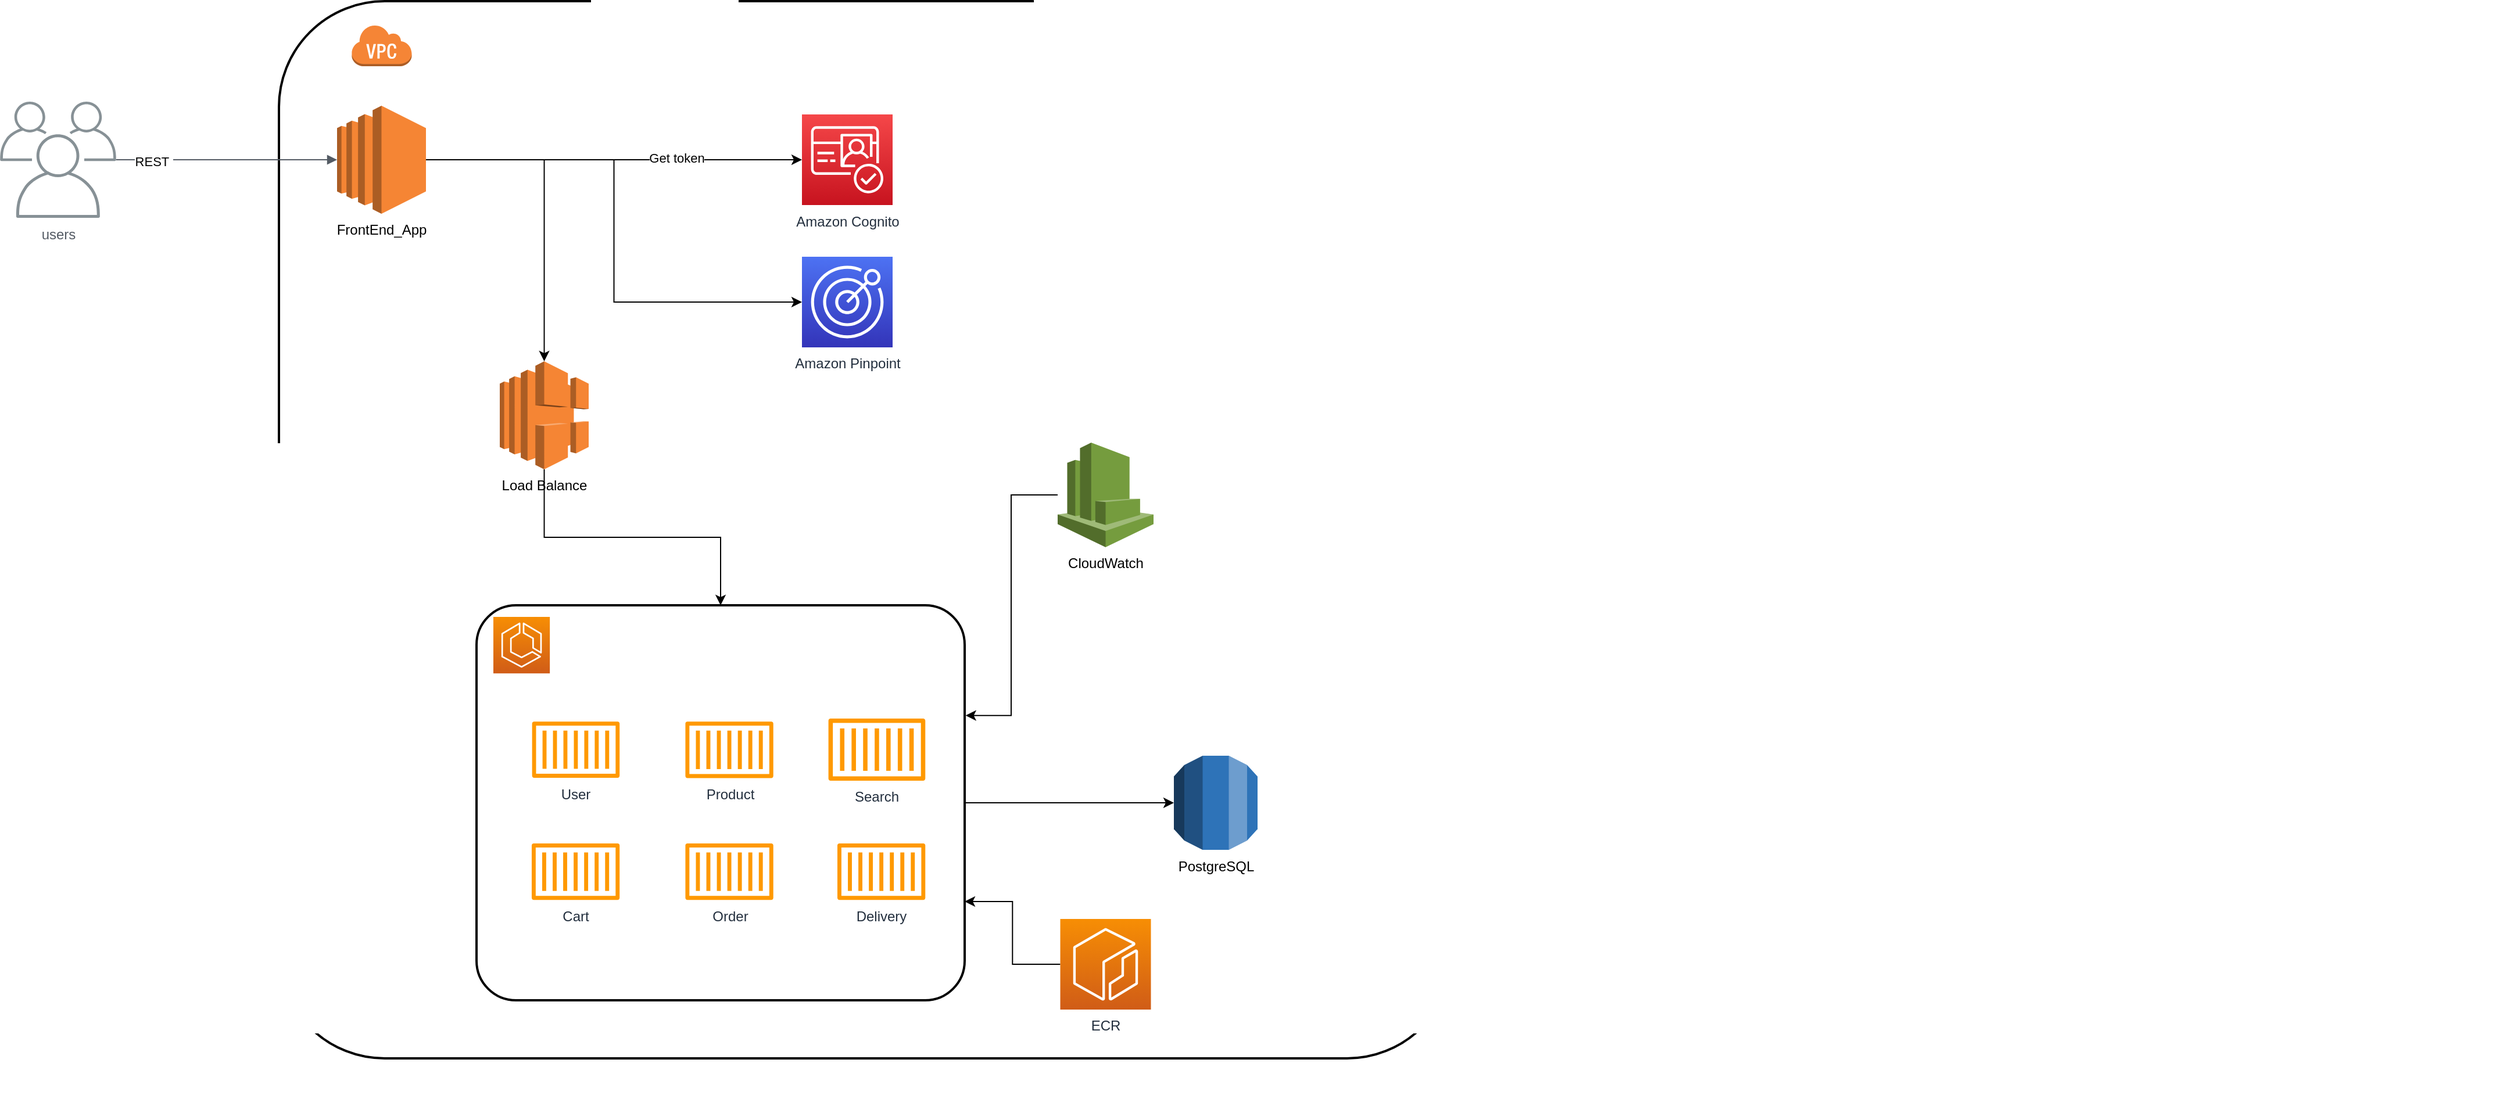 <mxfile version="15.5.2" type="google"><diagram id="u990uO1W23k1IKEdwSIn" name="Page-1"><mxGraphModel dx="2439" dy="2047" grid="1" gridSize="10" guides="1" tooltips="1" connect="1" arrows="1" fold="1" page="1" pageScale="1" pageWidth="850" pageHeight="1100" math="0" shadow="0"><root><mxCell id="0"/><mxCell id="1" parent="0"/><mxCell id="9RAODhe-cEovjStAm4hU-10" value="" style="group" vertex="1" connectable="0" parent="1"><mxGeometry x="-120" y="-100" width="1910" height="950" as="geometry"/></mxCell><mxCell id="9RAODhe-cEovjStAm4hU-8" value="" style="rounded=1;arcSize=10;dashed=0;fillColor=none;gradientColor=none;strokeWidth=2;" vertex="1" parent="9RAODhe-cEovjStAm4hU-10"><mxGeometry width="1010" height="910" as="geometry"/></mxCell><mxCell id="9RAODhe-cEovjStAm4hU-9" value="" style="dashed=0;html=1;shape=mxgraph.aws3.virtual_private_cloud;fillColor=#F58536;gradientColor=none;dashed=0;" vertex="1" parent="9RAODhe-cEovjStAm4hU-10"><mxGeometry x="62.25" y="20" width="52" height="36" as="geometry"/></mxCell><mxCell id="9RAODhe-cEovjStAm4hU-39" style="edgeStyle=orthogonalEdgeStyle;rounded=0;orthogonalLoop=1;jettySize=auto;html=1;" edge="1" parent="9RAODhe-cEovjStAm4hU-10" source="9RAODhe-cEovjStAm4hU-1" target="9RAODhe-cEovjStAm4hU-37"><mxGeometry relative="1" as="geometry"/></mxCell><mxCell id="9RAODhe-cEovjStAm4hU-49" style="edgeStyle=orthogonalEdgeStyle;rounded=0;orthogonalLoop=1;jettySize=auto;html=1;entryX=0;entryY=0.5;entryDx=0;entryDy=0;entryPerimeter=0;" edge="1" parent="9RAODhe-cEovjStAm4hU-10" source="9RAODhe-cEovjStAm4hU-1" target="9RAODhe-cEovjStAm4hU-48"><mxGeometry relative="1" as="geometry"/></mxCell><mxCell id="9RAODhe-cEovjStAm4hU-1" value="FrontEnd_App" style="outlineConnect=0;dashed=0;verticalLabelPosition=bottom;verticalAlign=top;align=center;html=1;shape=mxgraph.aws3.ec2;fillColor=#F58534;gradientColor=none;" vertex="1" parent="9RAODhe-cEovjStAm4hU-10"><mxGeometry x="50" y="90" width="76.5" height="93" as="geometry"/></mxCell><mxCell id="9RAODhe-cEovjStAm4hU-11" value="Amazon Cognito&lt;br&gt;" style="sketch=0;points=[[0,0,0],[0.25,0,0],[0.5,0,0],[0.75,0,0],[1,0,0],[0,1,0],[0.25,1,0],[0.5,1,0],[0.75,1,0],[1,1,0],[0,0.25,0],[0,0.5,0],[0,0.75,0],[1,0.25,0],[1,0.5,0],[1,0.75,0]];outlineConnect=0;fontColor=#232F3E;gradientColor=#F54749;gradientDirection=north;fillColor=#C7131F;strokeColor=#ffffff;dashed=0;verticalLabelPosition=bottom;verticalAlign=top;align=center;html=1;fontSize=12;fontStyle=0;aspect=fixed;shape=mxgraph.aws4.resourceIcon;resIcon=mxgraph.aws4.cognito;" vertex="1" parent="9RAODhe-cEovjStAm4hU-10"><mxGeometry x="450" y="97.5" width="78" height="78" as="geometry"/></mxCell><mxCell id="9RAODhe-cEovjStAm4hU-12" style="edgeStyle=orthogonalEdgeStyle;rounded=0;orthogonalLoop=1;jettySize=auto;html=1;" edge="1" parent="9RAODhe-cEovjStAm4hU-10" source="9RAODhe-cEovjStAm4hU-1" target="9RAODhe-cEovjStAm4hU-11"><mxGeometry relative="1" as="geometry"/></mxCell><mxCell id="9RAODhe-cEovjStAm4hU-44" value="Get token" style="edgeLabel;html=1;align=center;verticalAlign=middle;resizable=0;points=[];" vertex="1" connectable="0" parent="9RAODhe-cEovjStAm4hU-12"><mxGeometry x="0.333" y="2" relative="1" as="geometry"><mxPoint as="offset"/></mxGeometry></mxCell><mxCell id="9RAODhe-cEovjStAm4hU-7" value="PostgreSQL" style="outlineConnect=0;dashed=0;verticalLabelPosition=bottom;verticalAlign=top;align=center;html=1;shape=mxgraph.aws3.rds;fillColor=#2E73B8;gradientColor=none;" vertex="1" parent="9RAODhe-cEovjStAm4hU-10"><mxGeometry x="770" y="649.5" width="72" height="81" as="geometry"/></mxCell><mxCell id="9RAODhe-cEovjStAm4hU-29" style="edgeStyle=orthogonalEdgeStyle;rounded=0;orthogonalLoop=1;jettySize=auto;html=1;entryX=0;entryY=0.5;entryDx=0;entryDy=0;entryPerimeter=0;" edge="1" parent="9RAODhe-cEovjStAm4hU-10" source="9RAODhe-cEovjStAm4hU-16" target="9RAODhe-cEovjStAm4hU-7"><mxGeometry relative="1" as="geometry"/></mxCell><mxCell id="9RAODhe-cEovjStAm4hU-32" style="edgeStyle=orthogonalEdgeStyle;rounded=0;orthogonalLoop=1;jettySize=auto;html=1;entryX=1.002;entryY=0.279;entryDx=0;entryDy=0;entryPerimeter=0;" edge="1" parent="9RAODhe-cEovjStAm4hU-10" source="9RAODhe-cEovjStAm4hU-31" target="9RAODhe-cEovjStAm4hU-16"><mxGeometry relative="1" as="geometry"/></mxCell><mxCell id="9RAODhe-cEovjStAm4hU-31" value="CloudWatch" style="outlineConnect=0;dashed=0;verticalLabelPosition=bottom;verticalAlign=top;align=center;html=1;shape=mxgraph.aws3.cloudwatch;fillColor=#759C3E;gradientColor=none;" vertex="1" parent="9RAODhe-cEovjStAm4hU-10"><mxGeometry x="670" y="380" width="82.5" height="90" as="geometry"/></mxCell><mxCell id="9RAODhe-cEovjStAm4hU-20" value="" style="group" vertex="1" connectable="0" parent="9RAODhe-cEovjStAm4hU-10"><mxGeometry x="170" y="520" width="420" height="340" as="geometry"/></mxCell><mxCell id="9RAODhe-cEovjStAm4hU-16" value="" style="rounded=1;arcSize=10;dashed=0;fillColor=none;gradientColor=none;strokeWidth=2;" vertex="1" parent="9RAODhe-cEovjStAm4hU-20"><mxGeometry width="420" height="340" as="geometry"/></mxCell><mxCell id="9RAODhe-cEovjStAm4hU-13" value="" style="sketch=0;points=[[0,0,0],[0.25,0,0],[0.5,0,0],[0.75,0,0],[1,0,0],[0,1,0],[0.25,1,0],[0.5,1,0],[0.75,1,0],[1,1,0],[0,0.25,0],[0,0.5,0],[0,0.75,0],[1,0.25,0],[1,0.5,0],[1,0.75,0]];outlineConnect=0;fontColor=#232F3E;gradientColor=#F78E04;gradientDirection=north;fillColor=#D05C17;strokeColor=#ffffff;dashed=0;verticalLabelPosition=bottom;verticalAlign=top;align=center;html=1;fontSize=12;fontStyle=0;aspect=fixed;shape=mxgraph.aws4.resourceIcon;resIcon=mxgraph.aws4.ecs;" vertex="1" parent="9RAODhe-cEovjStAm4hU-20"><mxGeometry x="14.483" y="10" width="48.601" height="48.601" as="geometry"/></mxCell><mxCell id="9RAODhe-cEovjStAm4hU-21" value="User" style="sketch=0;outlineConnect=0;fontColor=#232F3E;gradientColor=none;fillColor=#FF9900;strokeColor=none;dashed=0;verticalLabelPosition=bottom;verticalAlign=top;align=center;html=1;fontSize=12;fontStyle=0;aspect=fixed;pointerEvents=1;shape=mxgraph.aws4.container_1;" vertex="1" parent="9RAODhe-cEovjStAm4hU-20"><mxGeometry x="47.821" y="100" width="75.278" height="48.622" as="geometry"/></mxCell><mxCell id="9RAODhe-cEovjStAm4hU-22" value="Product" style="sketch=0;outlineConnect=0;fontColor=#232F3E;gradientColor=none;fillColor=#FF9900;strokeColor=none;dashed=0;verticalLabelPosition=bottom;verticalAlign=top;align=center;html=1;fontSize=12;fontStyle=0;aspect=fixed;pointerEvents=1;shape=mxgraph.aws4.container_1;" vertex="1" parent="9RAODhe-cEovjStAm4hU-20"><mxGeometry x="179.721" y="100" width="75.629" height="48.837" as="geometry"/></mxCell><mxCell id="9RAODhe-cEovjStAm4hU-23" value="Cart" style="sketch=0;outlineConnect=0;fontColor=#232F3E;gradientColor=none;fillColor=#FF9900;strokeColor=none;dashed=0;verticalLabelPosition=bottom;verticalAlign=top;align=center;html=1;fontSize=12;fontStyle=0;aspect=fixed;pointerEvents=1;shape=mxgraph.aws4.container_1;" vertex="1" parent="9RAODhe-cEovjStAm4hU-20"><mxGeometry x="47.48" y="204.89" width="75.62" height="48.837" as="geometry"/></mxCell><mxCell id="9RAODhe-cEovjStAm4hU-24" value="Order" style="sketch=0;outlineConnect=0;fontColor=#232F3E;gradientColor=none;fillColor=#FF9900;strokeColor=none;dashed=0;verticalLabelPosition=bottom;verticalAlign=top;align=center;html=1;fontSize=12;fontStyle=0;aspect=fixed;pointerEvents=1;shape=mxgraph.aws4.container_1;" vertex="1" parent="9RAODhe-cEovjStAm4hU-20"><mxGeometry x="179.721" y="204.89" width="75.629" height="48.837" as="geometry"/></mxCell><mxCell id="9RAODhe-cEovjStAm4hU-26" value="Search" style="sketch=0;outlineConnect=0;fontColor=#232F3E;gradientColor=none;fillColor=#FF9900;strokeColor=none;dashed=0;verticalLabelPosition=bottom;verticalAlign=top;align=center;html=1;fontSize=12;fontStyle=0;aspect=fixed;pointerEvents=1;shape=mxgraph.aws4.container_1;direction=west;" vertex="1" parent="9RAODhe-cEovjStAm4hU-20"><mxGeometry x="302.791" y="97.34" width="83.336" height="53.828" as="geometry"/></mxCell><mxCell id="9RAODhe-cEovjStAm4hU-45" value="Delivery" style="sketch=0;outlineConnect=0;fontColor=#232F3E;gradientColor=none;fillColor=#FF9900;strokeColor=none;dashed=0;verticalLabelPosition=bottom;verticalAlign=top;align=center;html=1;fontSize=12;fontStyle=0;aspect=fixed;pointerEvents=1;shape=mxgraph.aws4.container_1;" vertex="1" parent="9RAODhe-cEovjStAm4hU-20"><mxGeometry x="310.501" y="204.89" width="75.629" height="48.837" as="geometry"/></mxCell><mxCell id="9RAODhe-cEovjStAm4hU-40" style="edgeStyle=orthogonalEdgeStyle;rounded=0;orthogonalLoop=1;jettySize=auto;html=1;entryX=0.5;entryY=0;entryDx=0;entryDy=0;" edge="1" parent="9RAODhe-cEovjStAm4hU-10" source="9RAODhe-cEovjStAm4hU-37" target="9RAODhe-cEovjStAm4hU-16"><mxGeometry relative="1" as="geometry"/></mxCell><mxCell id="9RAODhe-cEovjStAm4hU-37" value="Load Balance" style="outlineConnect=0;dashed=0;verticalLabelPosition=bottom;verticalAlign=top;align=center;html=1;shape=mxgraph.aws3.elastic_load_balancing;fillColor=#F58534;gradientColor=none;" vertex="1" parent="9RAODhe-cEovjStAm4hU-10"><mxGeometry x="190" y="310" width="76.5" height="93" as="geometry"/></mxCell><mxCell id="9RAODhe-cEovjStAm4hU-48" value="Amazon Pinpoint" style="sketch=0;points=[[0,0,0],[0.25,0,0],[0.5,0,0],[0.75,0,0],[1,0,0],[0,1,0],[0.25,1,0],[0.5,1,0],[0.75,1,0],[1,1,0],[0,0.25,0],[0,0.5,0],[0,0.75,0],[1,0.25,0],[1,0.5,0],[1,0.75,0]];outlineConnect=0;fontColor=#232F3E;gradientColor=#4D72F3;gradientDirection=north;fillColor=#3334B9;strokeColor=#ffffff;dashed=0;verticalLabelPosition=bottom;verticalAlign=top;align=center;html=1;fontSize=12;fontStyle=0;aspect=fixed;shape=mxgraph.aws4.resourceIcon;resIcon=mxgraph.aws4.pinpoint;" vertex="1" parent="9RAODhe-cEovjStAm4hU-10"><mxGeometry x="450" y="220" width="78" height="78" as="geometry"/></mxCell><mxCell id="9RAODhe-cEovjStAm4hU-51" style="edgeStyle=orthogonalEdgeStyle;rounded=0;orthogonalLoop=1;jettySize=auto;html=1;entryX=1;entryY=0.75;entryDx=0;entryDy=0;" edge="1" parent="9RAODhe-cEovjStAm4hU-10" source="9RAODhe-cEovjStAm4hU-50" target="9RAODhe-cEovjStAm4hU-16"><mxGeometry relative="1" as="geometry"/></mxCell><mxCell id="9RAODhe-cEovjStAm4hU-50" value="ECR" style="sketch=0;points=[[0,0,0],[0.25,0,0],[0.5,0,0],[0.75,0,0],[1,0,0],[0,1,0],[0.25,1,0],[0.5,1,0],[0.75,1,0],[1,1,0],[0,0.25,0],[0,0.5,0],[0,0.75,0],[1,0.25,0],[1,0.5,0],[1,0.75,0]];outlineConnect=0;fontColor=#232F3E;gradientColor=#F78E04;gradientDirection=north;fillColor=#D05C17;strokeColor=#ffffff;dashed=0;verticalLabelPosition=bottom;verticalAlign=top;align=center;html=1;fontSize=12;fontStyle=0;aspect=fixed;shape=mxgraph.aws4.resourceIcon;resIcon=mxgraph.aws4.ecr;" vertex="1" parent="9RAODhe-cEovjStAm4hU-10"><mxGeometry x="672.25" y="790" width="78" height="78" as="geometry"/></mxCell><mxCell id="9RAODhe-cEovjStAm4hU-3" value="users" style="sketch=0;outlineConnect=0;gradientColor=none;fontColor=#545B64;strokeColor=none;fillColor=#879196;dashed=0;verticalLabelPosition=bottom;verticalAlign=top;align=center;html=1;fontSize=12;fontStyle=0;aspect=fixed;shape=mxgraph.aws4.illustration_users;pointerEvents=1" vertex="1" parent="1"><mxGeometry x="-360" y="-13.5" width="100" height="100" as="geometry"/></mxCell><mxCell id="9RAODhe-cEovjStAm4hU-5" value="" style="edgeStyle=orthogonalEdgeStyle;html=1;endArrow=block;elbow=vertical;startArrow=none;endFill=1;strokeColor=#545B64;rounded=0;entryX=0;entryY=0.5;entryDx=0;entryDy=0;entryPerimeter=0;" edge="1" parent="1" source="9RAODhe-cEovjStAm4hU-3" target="9RAODhe-cEovjStAm4hU-1"><mxGeometry width="100" relative="1" as="geometry"><mxPoint x="-79.996" y="327" as="sourcePoint"/><mxPoint x="-10" y="230" as="targetPoint"/></mxGeometry></mxCell><mxCell id="9RAODhe-cEovjStAm4hU-6" value="REST&amp;nbsp;" style="edgeLabel;html=1;align=center;verticalAlign=middle;resizable=0;points=[];" vertex="1" connectable="0" parent="9RAODhe-cEovjStAm4hU-5"><mxGeometry x="-0.67" y="-1" relative="1" as="geometry"><mxPoint as="offset"/></mxGeometry></mxCell></root></mxGraphModel></diagram></mxfile>